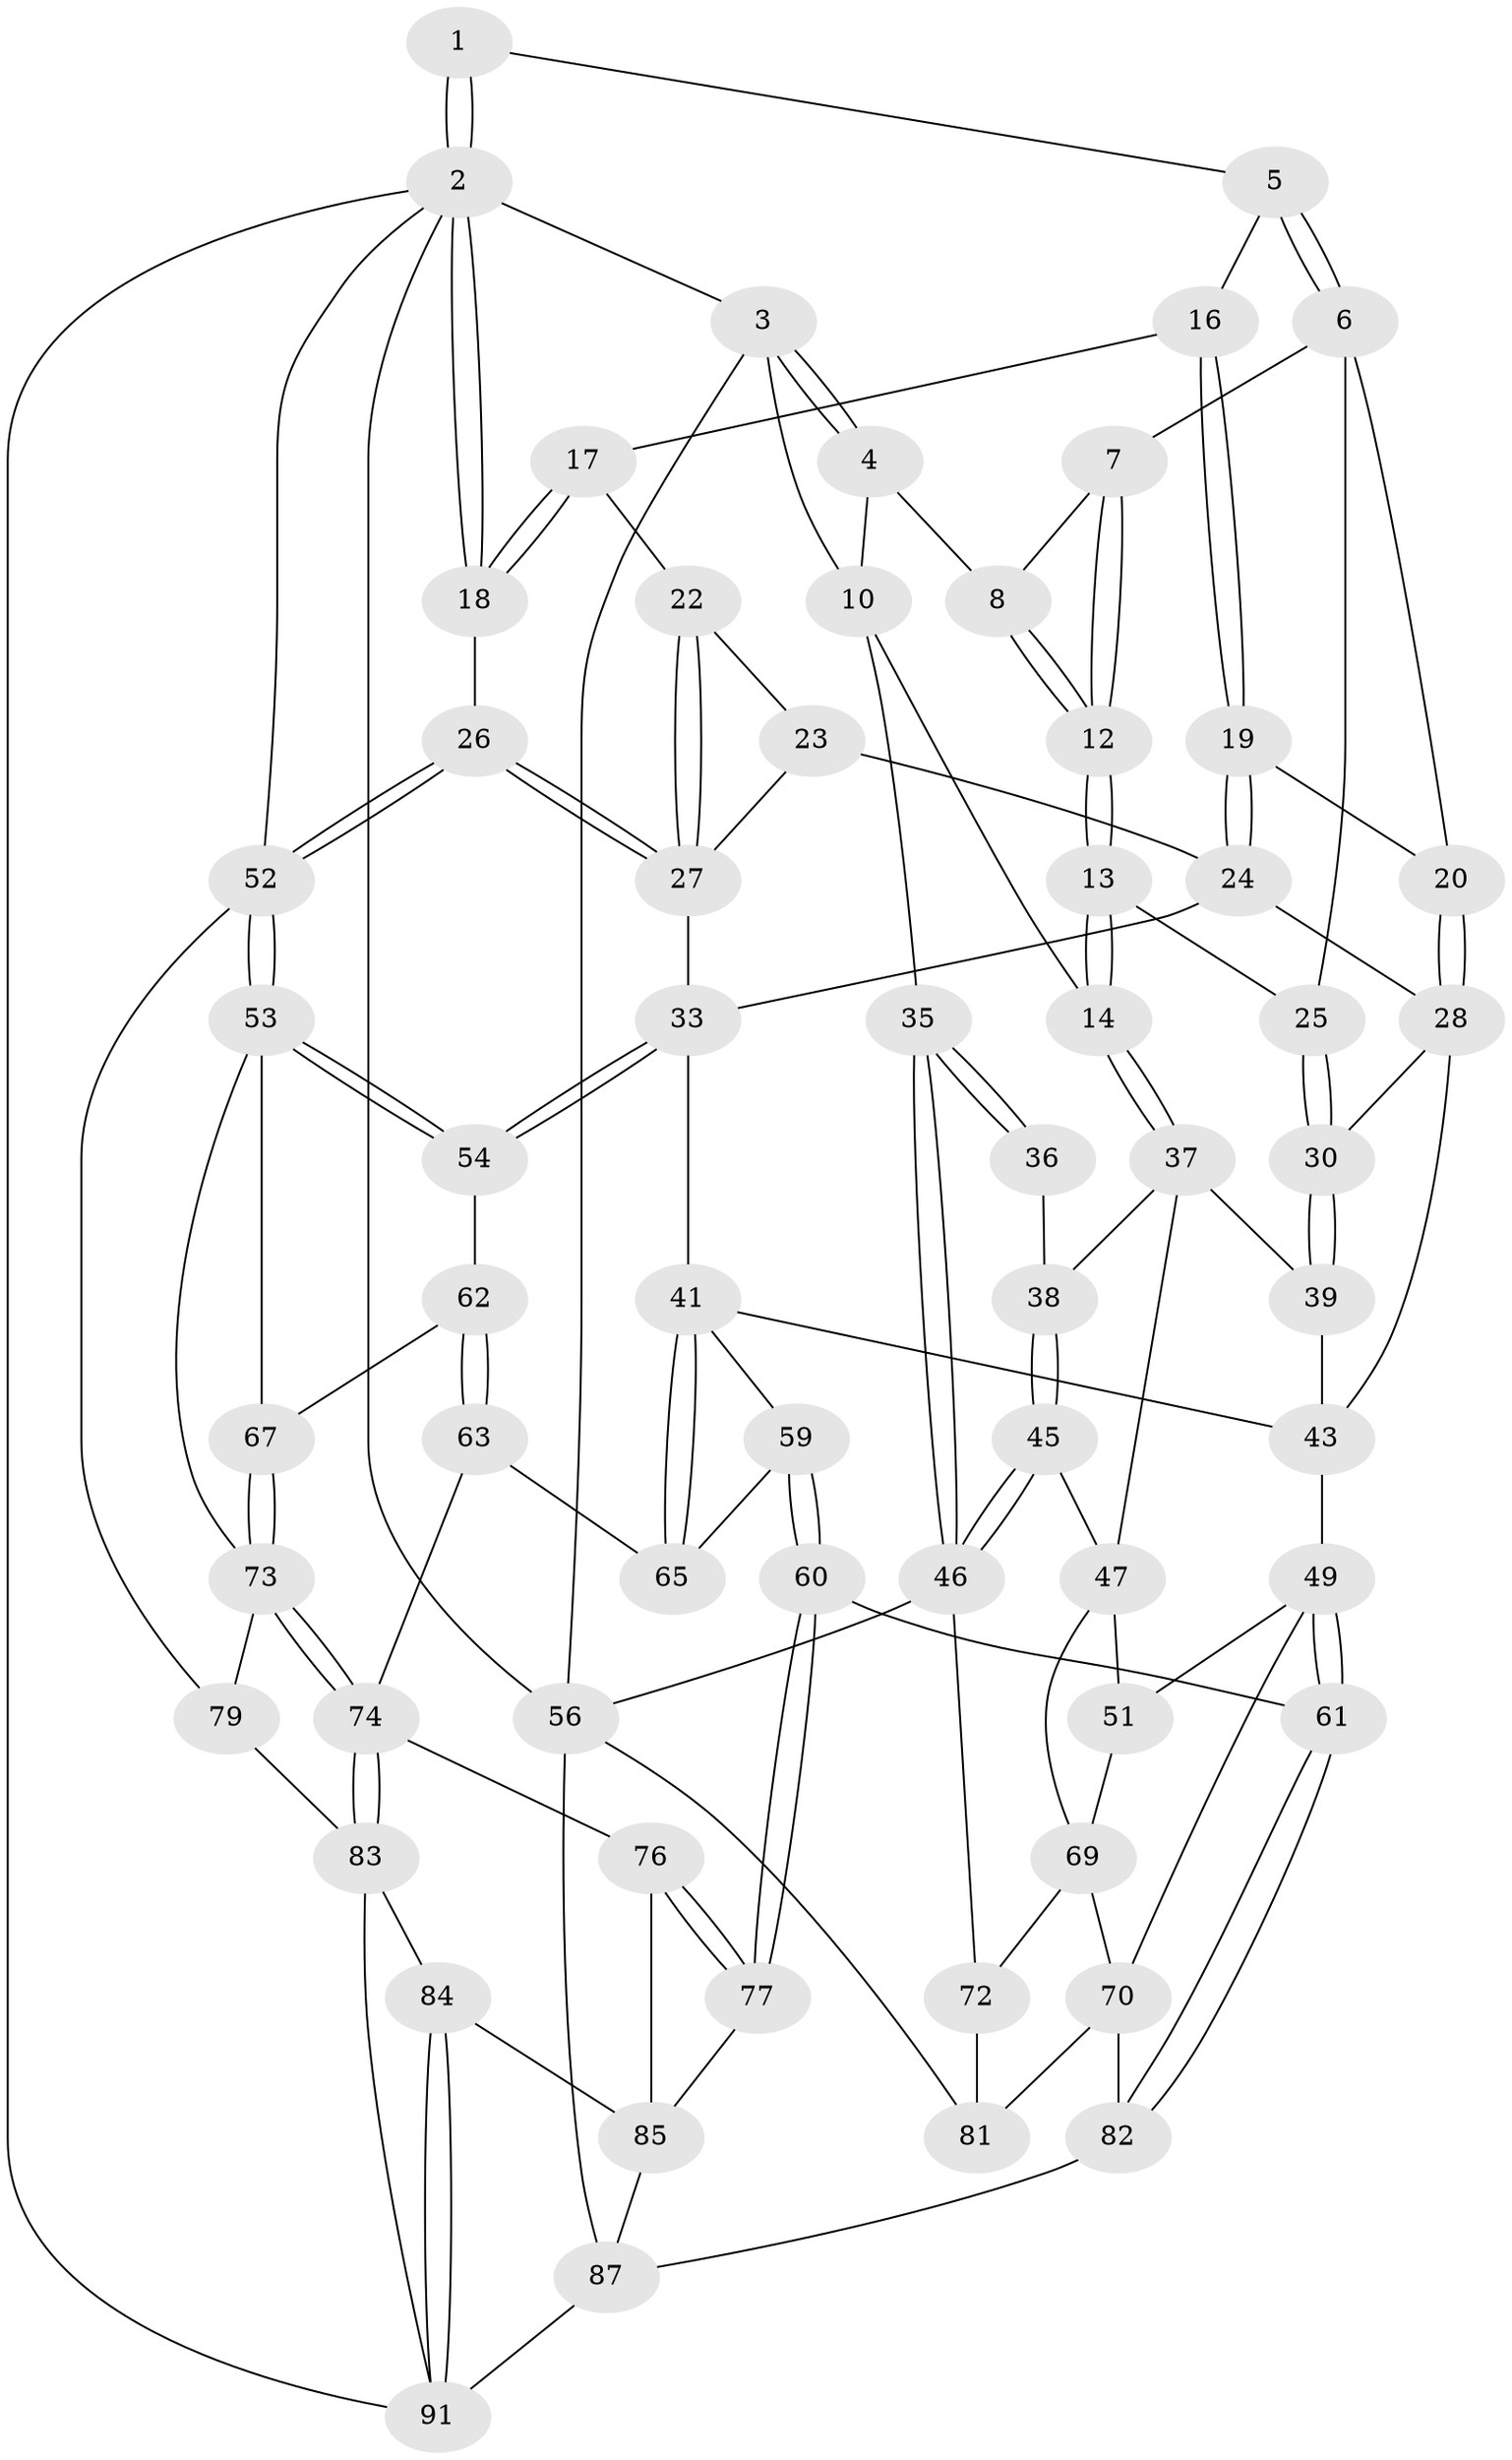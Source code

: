// Generated by graph-tools (version 1.1) at 2025/52/02/27/25 19:52:40]
// undirected, 64 vertices, 145 edges
graph export_dot {
graph [start="1"]
  node [color=gray90,style=filled];
  1 [pos="+0.6264896038063076+0"];
  2 [pos="+1+0",super="+57"];
  3 [pos="+0+0"];
  4 [pos="+0.19728376830339692+0",super="+9"];
  5 [pos="+0.6279346798077349+0"];
  6 [pos="+0.4202133516238072+0.13403733754782549",super="+21"];
  7 [pos="+0.3879373943992953+0.12494701790324055"];
  8 [pos="+0.24503337870861164+0.018808504559581753"];
  10 [pos="+0.07533769762131717+0.1483511511595201",super="+11"];
  12 [pos="+0.21414999673678967+0.22604973248030033"];
  13 [pos="+0.2063690931397265+0.2389413689064883"];
  14 [pos="+0.13973149116638914+0.24873698451385168",super="+15"];
  16 [pos="+0.6322829976731625+0"];
  17 [pos="+0.8283968604756063+0.10649127655820868"];
  18 [pos="+1+0.22457728867688256"];
  19 [pos="+0.6332394125827728+0.14988322435948406"];
  20 [pos="+0.44178508800271604+0.18912460489925215"];
  22 [pos="+0.7446584647698532+0.2235197179452154"];
  23 [pos="+0.6912668793326869+0.23479380009594622"];
  24 [pos="+0.64410935883606+0.2251875374237079",super="+31"];
  25 [pos="+0.2668121369605933+0.2845811466577214"];
  26 [pos="+1+0.23585105661782263"];
  27 [pos="+0.8674401534633271+0.34331723063141373",super="+32"];
  28 [pos="+0.48066297232769895+0.32259275015983546",super="+29"];
  30 [pos="+0.32050334862694063+0.3469523987331999"];
  33 [pos="+0.73408197266234+0.47390306700373347",super="+34"];
  35 [pos="+0+0.29229913249444384"];
  36 [pos="+0+0.2903159610084336"];
  37 [pos="+0.11156598784486658+0.4000385462474757",super="+40"];
  38 [pos="+0.1078187087602955+0.40146459058838746"];
  39 [pos="+0.27161429466819603+0.4256500463317355"];
  41 [pos="+0.6553957842976731+0.5347949025218365",super="+42"];
  43 [pos="+0.4531751514171203+0.5135262566440668",super="+44"];
  45 [pos="+0+0.542627093665545"];
  46 [pos="+0+0.5423859961466507",super="+55"];
  47 [pos="+0.18346787302495274+0.4743036552594834",super="+48"];
  49 [pos="+0.345102840946423+0.6768867397552853",super="+50"];
  51 [pos="+0.1945252737499643+0.5739385395766154"];
  52 [pos="+1+0.544225202814384",super="+58"];
  53 [pos="+1+0.5773256892819129",super="+68"];
  54 [pos="+0.7584746150922423+0.4986691176811347"];
  56 [pos="+0+1",super="+90"];
  59 [pos="+0.5797049708756712+0.6594008539422658"];
  60 [pos="+0.4932235862152942+0.7326391770373167"];
  61 [pos="+0.3590078815858716+0.6955093748431148"];
  62 [pos="+0.7761392721692897+0.555566736616492",super="+66"];
  63 [pos="+0.730318145694365+0.6965084722709862",super="+64"];
  65 [pos="+0.6266546963291609+0.6350172742677251"];
  67 [pos="+0.8478548895467557+0.6671234164290054"];
  69 [pos="+0.010643744825120312+0.6043890357674156",super="+71"];
  70 [pos="+0.21066737352736217+0.7146623120356154",super="+80"];
  72 [pos="+0.05018097235071261+0.8111279649173423"];
  73 [pos="+0.8345740311262411+0.7938090478862825",super="+78"];
  74 [pos="+0.8151066228270467+0.8333949927128238",super="+75"];
  76 [pos="+0.6504320178705437+0.7909217950573558"];
  77 [pos="+0.5455894962965608+0.810344949119489"];
  79 [pos="+0.9871837803773361+0.8557981073943401"];
  81 [pos="+0.08345324756096806+0.8447512608611818"];
  82 [pos="+0.3168343017948308+0.9765350755786806"];
  83 [pos="+0.8235228892653681+0.8673096324215828",super="+89"];
  84 [pos="+0.7521995812790464+0.9164312728023395"];
  85 [pos="+0.676471961141741+0.8731210982424416",super="+86"];
  87 [pos="+0.4732624564874624+1",super="+88"];
  91 [pos="+0.5663283319416957+1",super="+92"];
  1 -- 2;
  1 -- 2;
  1 -- 5;
  2 -- 3;
  2 -- 18;
  2 -- 18;
  2 -- 56;
  2 -- 91;
  2 -- 52;
  3 -- 4;
  3 -- 4;
  3 -- 56;
  3 -- 10;
  4 -- 8;
  4 -- 10;
  5 -- 6;
  5 -- 6;
  5 -- 16;
  6 -- 7;
  6 -- 25;
  6 -- 20;
  7 -- 8;
  7 -- 12;
  7 -- 12;
  8 -- 12;
  8 -- 12;
  10 -- 35;
  10 -- 14;
  12 -- 13;
  12 -- 13;
  13 -- 14;
  13 -- 14;
  13 -- 25;
  14 -- 37;
  14 -- 37;
  16 -- 17;
  16 -- 19;
  16 -- 19;
  17 -- 18;
  17 -- 18;
  17 -- 22;
  18 -- 26;
  19 -- 20;
  19 -- 24;
  19 -- 24;
  20 -- 28;
  20 -- 28;
  22 -- 23;
  22 -- 27;
  22 -- 27;
  23 -- 24;
  23 -- 27;
  24 -- 33;
  24 -- 28;
  25 -- 30;
  25 -- 30;
  26 -- 27;
  26 -- 27;
  26 -- 52;
  26 -- 52;
  27 -- 33;
  28 -- 43;
  28 -- 30;
  30 -- 39;
  30 -- 39;
  33 -- 54;
  33 -- 54;
  33 -- 41;
  35 -- 36;
  35 -- 36;
  35 -- 46;
  35 -- 46;
  36 -- 38;
  37 -- 38;
  37 -- 47;
  37 -- 39;
  38 -- 45;
  38 -- 45;
  39 -- 43;
  41 -- 65;
  41 -- 65;
  41 -- 59;
  41 -- 43;
  43 -- 49;
  45 -- 46;
  45 -- 46;
  45 -- 47;
  46 -- 56;
  46 -- 72;
  47 -- 51;
  47 -- 69;
  49 -- 61;
  49 -- 61;
  49 -- 51;
  49 -- 70;
  51 -- 69;
  52 -- 53;
  52 -- 53;
  52 -- 79;
  53 -- 54;
  53 -- 54;
  53 -- 67;
  53 -- 73;
  54 -- 62;
  56 -- 81;
  56 -- 87;
  59 -- 60;
  59 -- 60;
  59 -- 65;
  60 -- 61;
  60 -- 77;
  60 -- 77;
  61 -- 82;
  61 -- 82;
  62 -- 63 [weight=2];
  62 -- 63;
  62 -- 67;
  63 -- 65;
  63 -- 74;
  67 -- 73;
  67 -- 73;
  69 -- 72;
  69 -- 70;
  70 -- 81;
  70 -- 82;
  72 -- 81;
  73 -- 74;
  73 -- 74;
  73 -- 79;
  74 -- 83;
  74 -- 83;
  74 -- 76;
  76 -- 77;
  76 -- 77;
  76 -- 85;
  77 -- 85;
  79 -- 83;
  82 -- 87;
  83 -- 84;
  83 -- 91;
  84 -- 85;
  84 -- 91;
  84 -- 91;
  85 -- 87;
  87 -- 91;
}
